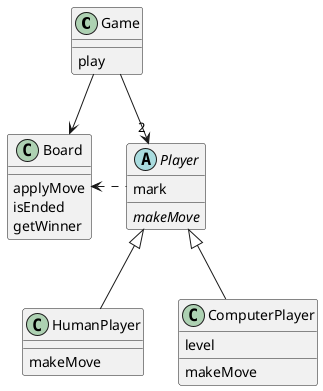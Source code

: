 @startuml
class Game {
{method} play
}

abstract class Player {
  mark
  {method}{abstract} makeMove
}

class Board {
{method} applyMove
{method} isEnded
{method} getWinner
}

class HumanPlayer {
  {method} makeMove
}

class ComputerPlayer {
  level
  {method} makeMove
}


Game --> "2" Player
Game --> Board
Player .left.> Board
Player <|-- HumanPlayer
Player <|-- ComputerPlayer

@enduml
